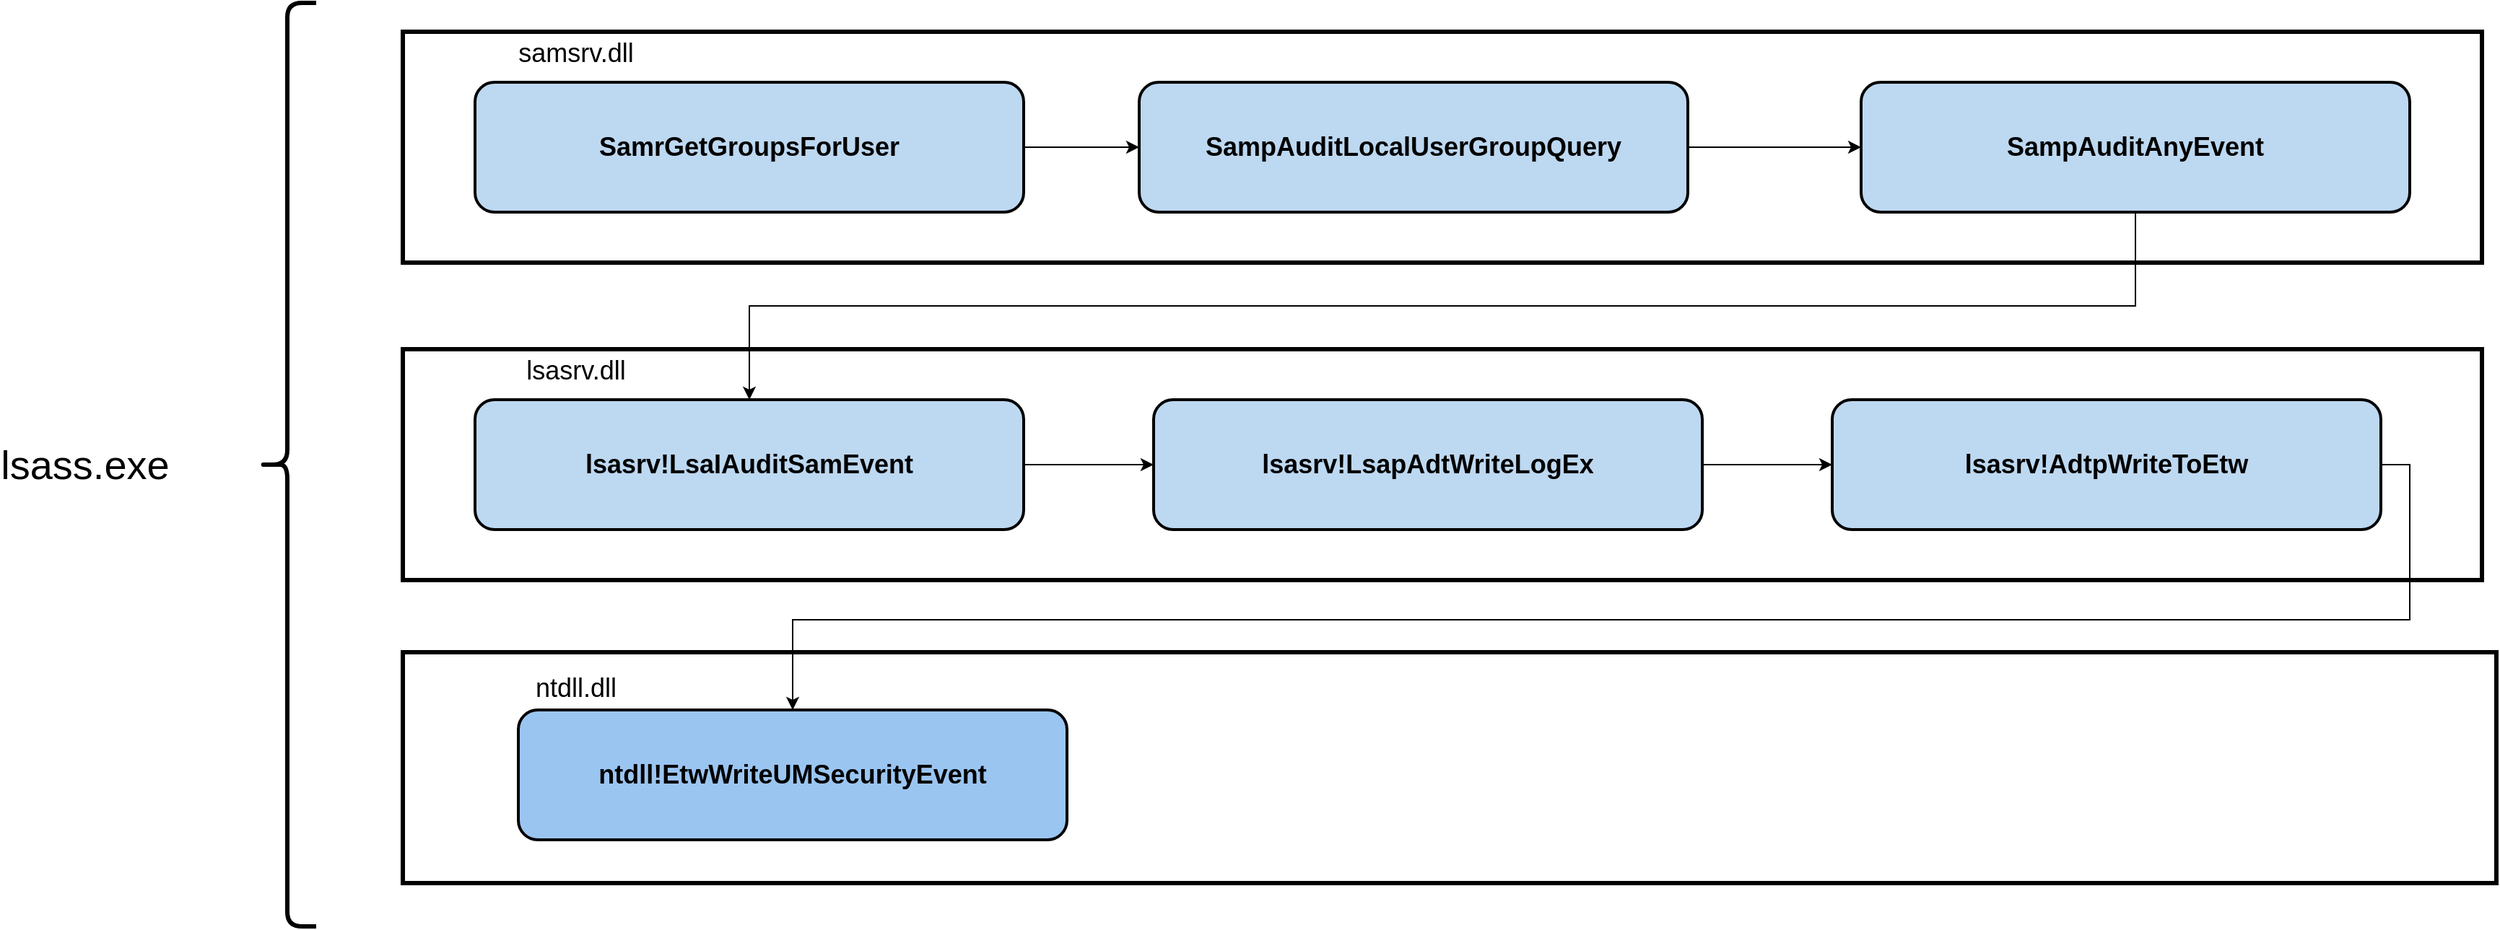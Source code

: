 <mxfile version="20.4.2" type="google"><diagram id="WP_1YRb2jFCoDJTi0r3s" name="Page-1"><mxGraphModel grid="1" page="1" gridSize="10" guides="1" tooltips="1" connect="1" arrows="1" fold="1" pageScale="1" pageWidth="850" pageHeight="1100" math="0" shadow="0"><root><mxCell id="0"/><mxCell id="1" parent="0"/><mxCell id="ZQnp1IK30XPWRRmQxV6o-1" value="" style="rounded=0;whiteSpace=wrap;html=1;fontSize=20;strokeWidth=3;" vertex="1" parent="1"><mxGeometry x="790" y="1770" width="1450" height="160" as="geometry"/></mxCell><mxCell id="ZQnp1IK30XPWRRmQxV6o-2" value="" style="rounded=0;whiteSpace=wrap;html=1;fontSize=20;strokeWidth=3;" vertex="1" parent="1"><mxGeometry x="790" y="1560" width="1440" height="160" as="geometry"/></mxCell><mxCell id="ZQnp1IK30XPWRRmQxV6o-3" value="&lt;span style=&quot;font-size: 28px;&quot;&gt;lsass.exe&lt;/span&gt;" style="text;html=1;strokeColor=none;fillColor=none;align=center;verticalAlign=middle;whiteSpace=wrap;rounded=0;" vertex="1" parent="1"><mxGeometry x="540" y="1625" width="60" height="30" as="geometry"/></mxCell><mxCell id="ZQnp1IK30XPWRRmQxV6o-4" value="" style="shape=curlyBracket;whiteSpace=wrap;html=1;rounded=1;fontSize=20;strokeWidth=3;" vertex="1" parent="1"><mxGeometry x="690" y="1320" width="40" height="640" as="geometry"/></mxCell><mxCell id="ZQnp1IK30XPWRRmQxV6o-5" value="&lt;font style=&quot;font-size: 18px;&quot;&gt;lsasrv.dll&lt;/font&gt;" style="text;html=1;strokeColor=none;fillColor=none;align=center;verticalAlign=middle;whiteSpace=wrap;rounded=0;" vertex="1" parent="1"><mxGeometry x="880" y="1560" width="60" height="30" as="geometry"/></mxCell><mxCell id="ZQnp1IK30XPWRRmQxV6o-6" style="edgeStyle=orthogonalEdgeStyle;rounded=0;orthogonalLoop=1;jettySize=auto;html=1;exitX=1;exitY=0.5;exitDx=0;exitDy=0;entryX=0.5;entryY=0;entryDx=0;entryDy=0;" edge="1" parent="1" source="ZQnp1IK30XPWRRmQxV6o-7" target="ZQnp1IK30XPWRRmQxV6o-13"><mxGeometry relative="1" as="geometry"/></mxCell><mxCell id="ZQnp1IK30XPWRRmQxV6o-7" value="&lt;b&gt;lsasrv!AdtpWriteToEtw&lt;/b&gt;" style="rounded=1;whiteSpace=wrap;html=1;fontSize=18;strokeWidth=2;fillColor=#BDD8F1;" vertex="1" parent="1"><mxGeometry x="1780" y="1595" width="380" height="90" as="geometry"/></mxCell><mxCell id="ZQnp1IK30XPWRRmQxV6o-8" style="edgeStyle=none;rounded=0;orthogonalLoop=1;jettySize=auto;html=1;exitX=1;exitY=0.5;exitDx=0;exitDy=0;entryX=0;entryY=0.5;entryDx=0;entryDy=0;" edge="1" parent="1" source="ZQnp1IK30XPWRRmQxV6o-9" target="ZQnp1IK30XPWRRmQxV6o-7"><mxGeometry relative="1" as="geometry"/></mxCell><mxCell id="ZQnp1IK30XPWRRmQxV6o-9" value="&lt;b&gt;lsasrv!LsapAdtWriteLogEx&lt;/b&gt;" style="rounded=1;whiteSpace=wrap;html=1;fontSize=18;strokeWidth=2;fillColor=#BDD8F1;" vertex="1" parent="1"><mxGeometry x="1310" y="1595" width="380" height="90" as="geometry"/></mxCell><mxCell id="ZQnp1IK30XPWRRmQxV6o-10" style="rounded=0;orthogonalLoop=1;jettySize=auto;html=1;exitX=1;exitY=0.5;exitDx=0;exitDy=0;entryX=0;entryY=0.5;entryDx=0;entryDy=0;" edge="1" parent="1" source="ZQnp1IK30XPWRRmQxV6o-11" target="ZQnp1IK30XPWRRmQxV6o-9"><mxGeometry relative="1" as="geometry"/></mxCell><mxCell id="ZQnp1IK30XPWRRmQxV6o-11" value="&lt;b&gt;lsasrv!LsaIAuditSamEvent&lt;/b&gt;" style="rounded=1;whiteSpace=wrap;html=1;fontSize=18;strokeWidth=2;fillColor=#BDD8F1;" vertex="1" parent="1"><mxGeometry x="840" y="1595" width="380" height="90" as="geometry"/></mxCell><mxCell id="ZQnp1IK30XPWRRmQxV6o-12" value="&lt;font style=&quot;font-size: 18px;&quot;&gt;ntdll.dll&lt;/font&gt;" style="text;html=1;strokeColor=none;fillColor=none;align=center;verticalAlign=middle;whiteSpace=wrap;rounded=0;" vertex="1" parent="1"><mxGeometry x="880" y="1780" width="60" height="30" as="geometry"/></mxCell><mxCell id="ZQnp1IK30XPWRRmQxV6o-13" value="&lt;b&gt;ntdll!EtwWriteUMSecurityEvent&lt;/b&gt;" style="rounded=1;whiteSpace=wrap;html=1;fontSize=18;strokeWidth=2;fillColor=#9BC5F1;" vertex="1" parent="1"><mxGeometry x="870" y="1810" width="380" height="90" as="geometry"/></mxCell><mxCell id="ZQnp1IK30XPWRRmQxV6o-21" value="" style="rounded=0;whiteSpace=wrap;html=1;fontSize=20;strokeWidth=3;" vertex="1" parent="1"><mxGeometry x="790" y="1340" width="1440" height="160" as="geometry"/></mxCell><mxCell id="ZQnp1IK30XPWRRmQxV6o-22" value="&lt;font style=&quot;font-size: 18px;&quot;&gt;samsrv.dll&lt;/font&gt;" style="text;html=1;strokeColor=none;fillColor=none;align=center;verticalAlign=middle;whiteSpace=wrap;rounded=0;" vertex="1" parent="1"><mxGeometry x="880" y="1340" width="60" height="30" as="geometry"/></mxCell><mxCell id="ZQnp1IK30XPWRRmQxV6o-30" style="edgeStyle=orthogonalEdgeStyle;rounded=0;orthogonalLoop=1;jettySize=auto;html=1;exitX=0.5;exitY=1;exitDx=0;exitDy=0;" edge="1" parent="1" source="ZQnp1IK30XPWRRmQxV6o-24" target="ZQnp1IK30XPWRRmQxV6o-11"><mxGeometry relative="1" as="geometry"/></mxCell><mxCell id="ZQnp1IK30XPWRRmQxV6o-24" value="&lt;b&gt;SampAuditAnyEvent&lt;/b&gt;" style="rounded=1;whiteSpace=wrap;html=1;fontSize=18;strokeWidth=2;fillColor=#BDD8F1;" vertex="1" parent="1"><mxGeometry x="1800" y="1375" width="380" height="90" as="geometry"/></mxCell><mxCell id="ZQnp1IK30XPWRRmQxV6o-29" style="edgeStyle=orthogonalEdgeStyle;rounded=0;orthogonalLoop=1;jettySize=auto;html=1;entryX=0;entryY=0.5;entryDx=0;entryDy=0;" edge="1" parent="1" source="ZQnp1IK30XPWRRmQxV6o-26" target="ZQnp1IK30XPWRRmQxV6o-24"><mxGeometry relative="1" as="geometry"/></mxCell><mxCell id="ZQnp1IK30XPWRRmQxV6o-26" value="&lt;b&gt;SampAuditLocalUserGroupQuery&lt;/b&gt;" style="rounded=1;whiteSpace=wrap;html=1;fontSize=18;strokeWidth=2;fillColor=#BDD8F1;" vertex="1" parent="1"><mxGeometry x="1300" y="1375" width="380" height="90" as="geometry"/></mxCell><mxCell id="ZQnp1IK30XPWRRmQxV6o-28" style="edgeStyle=orthogonalEdgeStyle;rounded=0;orthogonalLoop=1;jettySize=auto;html=1;entryX=0;entryY=0.5;entryDx=0;entryDy=0;" edge="1" parent="1" source="ZQnp1IK30XPWRRmQxV6o-27" target="ZQnp1IK30XPWRRmQxV6o-26"><mxGeometry relative="1" as="geometry"/></mxCell><mxCell id="ZQnp1IK30XPWRRmQxV6o-27" value="&lt;b&gt;SamrGetGroupsForUser&lt;/b&gt;" style="rounded=1;whiteSpace=wrap;html=1;fontSize=18;strokeWidth=2;fillColor=#BDD8F1;" vertex="1" parent="1"><mxGeometry x="840" y="1375" width="380" height="90" as="geometry"/></mxCell></root></mxGraphModel></diagram></mxfile>